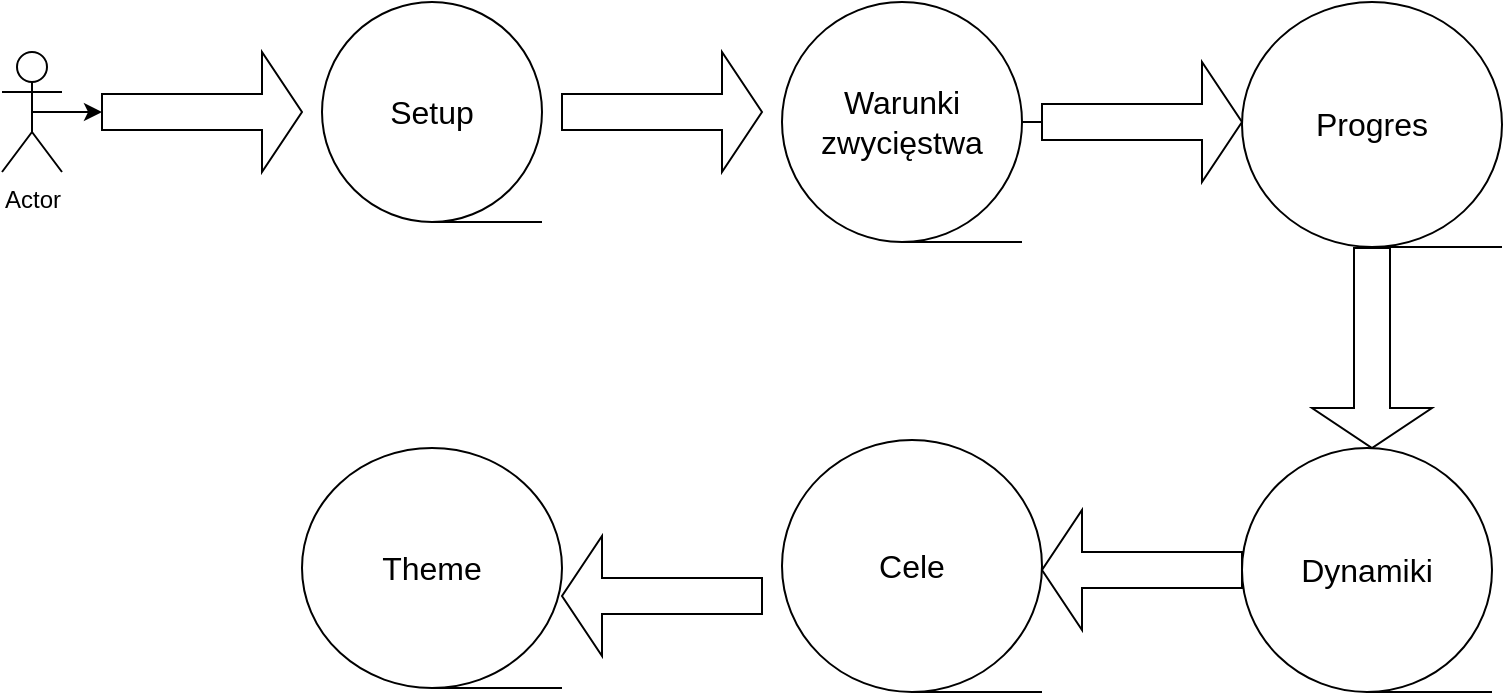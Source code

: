 <mxfile version="13.8.0" type="google"><diagram id="ouDutQ7aXYF1VilBb3no" name="Page-1"><mxGraphModel dx="2009" dy="770" grid="1" gridSize="10" guides="1" tooltips="1" connect="1" arrows="1" fold="1" page="1" pageScale="1" pageWidth="827" pageHeight="1169" math="0" shadow="0"><root><mxCell id="0"/><mxCell id="1" parent="0"/><mxCell id="UEubQWtUov2zHNukrlqc-7" style="edgeStyle=orthogonalEdgeStyle;rounded=0;orthogonalLoop=1;jettySize=auto;html=1;exitX=0.5;exitY=0.5;exitDx=0;exitDy=0;exitPerimeter=0;entryX=0;entryY=0.5;entryDx=0;entryDy=0;entryPerimeter=0;" edge="1" parent="1" source="UEubQWtUov2zHNukrlqc-1" target="UEubQWtUov2zHNukrlqc-2"><mxGeometry relative="1" as="geometry"><mxPoint x="50" y="300" as="targetPoint"/></mxGeometry></mxCell><mxCell id="UEubQWtUov2zHNukrlqc-1" value="Actor" style="shape=umlActor;verticalLabelPosition=bottom;verticalAlign=top;html=1;outlineConnect=0;" vertex="1" parent="1"><mxGeometry x="-120" y="270" width="30" height="60" as="geometry"/></mxCell><mxCell id="UEubQWtUov2zHNukrlqc-2" value="" style="shape=singleArrow;whiteSpace=wrap;html=1;" vertex="1" parent="1"><mxGeometry x="-70" y="270" width="100" height="60" as="geometry"/></mxCell><mxCell id="UEubQWtUov2zHNukrlqc-4" value="&lt;font size=&quot;3&quot;&gt;Setup&lt;/font&gt;" style="shape=tapeData;whiteSpace=wrap;html=1;perimeter=ellipsePerimeter;" vertex="1" parent="1"><mxGeometry x="40" y="245" width="110" height="110" as="geometry"/></mxCell><mxCell id="UEubQWtUov2zHNukrlqc-5" value="" style="shape=singleArrow;whiteSpace=wrap;html=1;" vertex="1" parent="1"><mxGeometry x="160" y="270" width="100" height="60" as="geometry"/></mxCell><mxCell id="UEubQWtUov2zHNukrlqc-6" value="&lt;font size=&quot;3&quot;&gt;Warunki zwycięstwa&lt;/font&gt;" style="shape=tapeData;whiteSpace=wrap;html=1;perimeter=ellipsePerimeter;" vertex="1" parent="1"><mxGeometry x="270" y="245" width="120" height="120" as="geometry"/></mxCell><mxCell id="UEubQWtUov2zHNukrlqc-9" value="" style="edgeStyle=orthogonalEdgeStyle;rounded=0;orthogonalLoop=1;jettySize=auto;html=1;" edge="1" parent="1" source="UEubQWtUov2zHNukrlqc-6"><mxGeometry relative="1" as="geometry"><mxPoint x="470" y="305" as="targetPoint"/></mxGeometry></mxCell><mxCell id="UEubQWtUov2zHNukrlqc-10" value="" style="shape=singleArrow;whiteSpace=wrap;html=1;" vertex="1" parent="1"><mxGeometry x="400" y="275" width="100" height="60" as="geometry"/></mxCell><mxCell id="UEubQWtUov2zHNukrlqc-11" value="&lt;font size=&quot;3&quot;&gt;Progres&lt;/font&gt;" style="shape=tapeData;whiteSpace=wrap;html=1;perimeter=ellipsePerimeter;" vertex="1" parent="1"><mxGeometry x="500" y="245" width="130" height="122.5" as="geometry"/></mxCell><mxCell id="UEubQWtUov2zHNukrlqc-13" value="" style="shape=singleArrow;direction=south;whiteSpace=wrap;html=1;" vertex="1" parent="1"><mxGeometry x="535" y="368" width="60" height="100" as="geometry"/></mxCell><mxCell id="UEubQWtUov2zHNukrlqc-14" value="&lt;font size=&quot;3&quot;&gt;Dynamiki&lt;/font&gt;" style="shape=tapeData;whiteSpace=wrap;html=1;perimeter=ellipsePerimeter;" vertex="1" parent="1"><mxGeometry x="500" y="468" width="125" height="122" as="geometry"/></mxCell><mxCell id="UEubQWtUov2zHNukrlqc-15" value="" style="shape=singleArrow;direction=west;whiteSpace=wrap;html=1;" vertex="1" parent="1"><mxGeometry x="400" y="499" width="100" height="60" as="geometry"/></mxCell><mxCell id="UEubQWtUov2zHNukrlqc-16" value="&lt;font size=&quot;3&quot;&gt;Cele&lt;/font&gt;" style="shape=tapeData;whiteSpace=wrap;html=1;perimeter=ellipsePerimeter;" vertex="1" parent="1"><mxGeometry x="270" y="464" width="130" height="126" as="geometry"/></mxCell><mxCell id="UEubQWtUov2zHNukrlqc-17" value="&lt;font size=&quot;3&quot;&gt;Theme&lt;/font&gt;" style="shape=tapeData;whiteSpace=wrap;html=1;perimeter=ellipsePerimeter;" vertex="1" parent="1"><mxGeometry x="30" y="468" width="130" height="120" as="geometry"/></mxCell><mxCell id="UEubQWtUov2zHNukrlqc-18" value="" style="shape=singleArrow;direction=west;whiteSpace=wrap;html=1;" vertex="1" parent="1"><mxGeometry x="160" y="512" width="100" height="60" as="geometry"/></mxCell></root></mxGraphModel></diagram></mxfile>